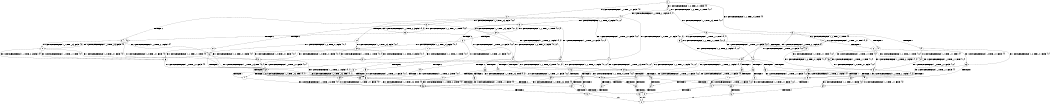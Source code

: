 digraph BCG {
size = "7, 10.5";
center = TRUE;
node [shape = circle];
0 [peripheries = 2];
0 -> 1 [label = "EX !1 !ATOMIC_EXCH_BRANCH (1, +0, TRUE, +0, 1, TRUE) !{0}"];
0 -> 2 [label = "EX !2 !ATOMIC_EXCH_BRANCH (1, +1, TRUE, +1, 1, FALSE) !{0}"];
0 -> 3 [label = "EX !0 !ATOMIC_EXCH_BRANCH (1, +1, TRUE, +0, 3, TRUE) !{0}"];
1 -> 4 [label = "EX !2 !ATOMIC_EXCH_BRANCH (1, +1, TRUE, +1, 1, FALSE) !{0, 1}"];
1 -> 5 [label = "EX !0 !ATOMIC_EXCH_BRANCH (1, +1, TRUE, +0, 3, TRUE) !{0, 1}"];
1 -> 1 [label = "EX !1 !ATOMIC_EXCH_BRANCH (1, +0, TRUE, +0, 1, TRUE) !{0, 1}"];
2 -> 6 [label = "TERMINATE !2"];
2 -> 7 [label = "EX !1 !ATOMIC_EXCH_BRANCH (1, +0, TRUE, +0, 1, FALSE) !{0, 2}"];
2 -> 8 [label = "EX !0 !ATOMIC_EXCH_BRANCH (1, +1, TRUE, +0, 3, FALSE) !{0, 2}"];
3 -> 9 [label = "TERMINATE !0"];
3 -> 10 [label = "EX !1 !ATOMIC_EXCH_BRANCH (1, +0, TRUE, +0, 1, FALSE) !{0}"];
3 -> 11 [label = "EX !2 !ATOMIC_EXCH_BRANCH (1, +1, TRUE, +1, 1, TRUE) !{0}"];
4 -> 12 [label = "TERMINATE !2"];
4 -> 13 [label = "EX !0 !ATOMIC_EXCH_BRANCH (1, +1, TRUE, +0, 3, FALSE) !{0, 1, 2}"];
4 -> 7 [label = "EX !1 !ATOMIC_EXCH_BRANCH (1, +0, TRUE, +0, 1, FALSE) !{0, 1, 2}"];
5 -> 14 [label = "TERMINATE !0"];
5 -> 15 [label = "EX !2 !ATOMIC_EXCH_BRANCH (1, +1, TRUE, +1, 1, TRUE) !{0, 1}"];
5 -> 10 [label = "EX !1 !ATOMIC_EXCH_BRANCH (1, +0, TRUE, +0, 1, FALSE) !{0, 1}"];
6 -> 16 [label = "EX !1 !ATOMIC_EXCH_BRANCH (1, +0, TRUE, +0, 1, FALSE) !{0}"];
6 -> 17 [label = "EX !0 !ATOMIC_EXCH_BRANCH (1, +1, TRUE, +0, 3, FALSE) !{0}"];
7 -> 18 [label = "TERMINATE !1"];
7 -> 19 [label = "TERMINATE !2"];
7 -> 20 [label = "EX !0 !ATOMIC_EXCH_BRANCH (1, +1, TRUE, +0, 3, TRUE) !{0, 1, 2}"];
8 -> 21 [label = "TERMINATE !2"];
8 -> 22 [label = "EX !1 !ATOMIC_EXCH_BRANCH (1, +0, TRUE, +0, 1, FALSE) !{0, 2}"];
8 -> 23 [label = "EX !0 !ATOMIC_EXCH_BRANCH (1, +1, TRUE, +1, 1, TRUE) !{0, 2}"];
9 -> 24 [label = "EX !2 !ATOMIC_EXCH_BRANCH (1, +1, TRUE, +1, 1, TRUE) !{1}"];
9 -> 25 [label = "EX !1 !ATOMIC_EXCH_BRANCH (1, +0, TRUE, +0, 1, FALSE) !{1}"];
10 -> 26 [label = "TERMINATE !1"];
10 -> 27 [label = "TERMINATE !0"];
10 -> 20 [label = "EX !2 !ATOMIC_EXCH_BRANCH (1, +1, TRUE, +1, 1, FALSE) !{0, 1}"];
11 -> 28 [label = "TERMINATE !0"];
11 -> 29 [label = "EX !1 !ATOMIC_EXCH_BRANCH (1, +0, TRUE, +0, 1, FALSE) !{0, 2}"];
11 -> 11 [label = "EX !2 !ATOMIC_EXCH_BRANCH (1, +1, TRUE, +1, 1, TRUE) !{0, 2}"];
12 -> 30 [label = "EX !0 !ATOMIC_EXCH_BRANCH (1, +1, TRUE, +0, 3, FALSE) !{0, 1}"];
12 -> 16 [label = "EX !1 !ATOMIC_EXCH_BRANCH (1, +0, TRUE, +0, 1, FALSE) !{0, 1}"];
13 -> 31 [label = "TERMINATE !2"];
13 -> 22 [label = "EX !1 !ATOMIC_EXCH_BRANCH (1, +0, TRUE, +0, 1, FALSE) !{0, 1, 2}"];
13 -> 32 [label = "EX !0 !ATOMIC_EXCH_BRANCH (1, +1, TRUE, +1, 1, TRUE) !{0, 1, 2}"];
14 -> 33 [label = "EX !2 !ATOMIC_EXCH_BRANCH (1, +1, TRUE, +1, 1, TRUE) !{1}"];
14 -> 25 [label = "EX !1 !ATOMIC_EXCH_BRANCH (1, +0, TRUE, +0, 1, FALSE) !{1}"];
15 -> 34 [label = "TERMINATE !0"];
15 -> 15 [label = "EX !2 !ATOMIC_EXCH_BRANCH (1, +1, TRUE, +1, 1, TRUE) !{0, 1, 2}"];
15 -> 29 [label = "EX !1 !ATOMIC_EXCH_BRANCH (1, +0, TRUE, +0, 1, FALSE) !{0, 1, 2}"];
16 -> 35 [label = "TERMINATE !1"];
16 -> 36 [label = "EX !0 !ATOMIC_EXCH_BRANCH (1, +1, TRUE, +0, 3, TRUE) !{0, 1}"];
17 -> 37 [label = "EX !1 !ATOMIC_EXCH_BRANCH (1, +0, TRUE, +0, 1, FALSE) !{0}"];
17 -> 38 [label = "EX !0 !ATOMIC_EXCH_BRANCH (1, +1, TRUE, +1, 1, TRUE) !{0}"];
18 -> 39 [label = "TERMINATE !2"];
18 -> 40 [label = "EX !0 !ATOMIC_EXCH_BRANCH (1, +1, TRUE, +0, 3, TRUE) !{0, 2}"];
19 -> 35 [label = "TERMINATE !1"];
19 -> 36 [label = "EX !0 !ATOMIC_EXCH_BRANCH (1, +1, TRUE, +0, 3, TRUE) !{0, 1}"];
20 -> 41 [label = "TERMINATE !1"];
20 -> 42 [label = "TERMINATE !2"];
20 -> 43 [label = "TERMINATE !0"];
21 -> 37 [label = "EX !1 !ATOMIC_EXCH_BRANCH (1, +0, TRUE, +0, 1, FALSE) !{0}"];
21 -> 38 [label = "EX !0 !ATOMIC_EXCH_BRANCH (1, +1, TRUE, +1, 1, TRUE) !{0}"];
22 -> 44 [label = "TERMINATE !1"];
22 -> 45 [label = "TERMINATE !2"];
22 -> 20 [label = "EX !0 !ATOMIC_EXCH_BRANCH (1, +1, TRUE, +1, 1, FALSE) !{0, 1, 2}"];
23 -> 46 [label = "TERMINATE !2"];
23 -> 47 [label = "EX !1 !ATOMIC_EXCH_BRANCH (1, +0, TRUE, +0, 1, FALSE) !{0, 2}"];
23 -> 8 [label = "EX !0 !ATOMIC_EXCH_BRANCH (1, +1, TRUE, +0, 3, FALSE) !{0, 2}"];
24 -> 48 [label = "EX !1 !ATOMIC_EXCH_BRANCH (1, +0, TRUE, +0, 1, FALSE) !{1, 2}"];
24 -> 24 [label = "EX !2 !ATOMIC_EXCH_BRANCH (1, +1, TRUE, +1, 1, TRUE) !{1, 2}"];
25 -> 49 [label = "TERMINATE !1"];
25 -> 50 [label = "EX !2 !ATOMIC_EXCH_BRANCH (1, +1, TRUE, +1, 1, FALSE) !{1}"];
26 -> 51 [label = "TERMINATE !0"];
26 -> 40 [label = "EX !2 !ATOMIC_EXCH_BRANCH (1, +1, TRUE, +1, 1, FALSE) !{0}"];
27 -> 49 [label = "TERMINATE !1"];
27 -> 50 [label = "EX !2 !ATOMIC_EXCH_BRANCH (1, +1, TRUE, +1, 1, FALSE) !{1}"];
28 -> 48 [label = "EX !1 !ATOMIC_EXCH_BRANCH (1, +0, TRUE, +0, 1, FALSE) !{1, 2}"];
28 -> 24 [label = "EX !2 !ATOMIC_EXCH_BRANCH (1, +1, TRUE, +1, 1, TRUE) !{1, 2}"];
29 -> 52 [label = "TERMINATE !1"];
29 -> 53 [label = "TERMINATE !0"];
29 -> 20 [label = "EX !2 !ATOMIC_EXCH_BRANCH (1, +1, TRUE, +1, 1, FALSE) !{0, 1, 2}"];
30 -> 37 [label = "EX !1 !ATOMIC_EXCH_BRANCH (1, +0, TRUE, +0, 1, FALSE) !{0, 1}"];
30 -> 54 [label = "EX !0 !ATOMIC_EXCH_BRANCH (1, +1, TRUE, +1, 1, TRUE) !{0, 1}"];
31 -> 37 [label = "EX !1 !ATOMIC_EXCH_BRANCH (1, +0, TRUE, +0, 1, FALSE) !{0, 1}"];
31 -> 54 [label = "EX !0 !ATOMIC_EXCH_BRANCH (1, +1, TRUE, +1, 1, TRUE) !{0, 1}"];
32 -> 55 [label = "TERMINATE !2"];
32 -> 47 [label = "EX !1 !ATOMIC_EXCH_BRANCH (1, +0, TRUE, +0, 1, FALSE) !{0, 1, 2}"];
32 -> 13 [label = "EX !0 !ATOMIC_EXCH_BRANCH (1, +1, TRUE, +0, 3, FALSE) !{0, 1, 2}"];
33 -> 33 [label = "EX !2 !ATOMIC_EXCH_BRANCH (1, +1, TRUE, +1, 1, TRUE) !{1, 2}"];
33 -> 48 [label = "EX !1 !ATOMIC_EXCH_BRANCH (1, +0, TRUE, +0, 1, FALSE) !{1, 2}"];
34 -> 33 [label = "EX !2 !ATOMIC_EXCH_BRANCH (1, +1, TRUE, +1, 1, TRUE) !{1, 2}"];
34 -> 48 [label = "EX !1 !ATOMIC_EXCH_BRANCH (1, +0, TRUE, +0, 1, FALSE) !{1, 2}"];
35 -> 56 [label = "EX !0 !ATOMIC_EXCH_BRANCH (1, +1, TRUE, +0, 3, TRUE) !{0}"];
36 -> 57 [label = "TERMINATE !1"];
36 -> 58 [label = "TERMINATE !0"];
37 -> 59 [label = "TERMINATE !1"];
37 -> 36 [label = "EX !0 !ATOMIC_EXCH_BRANCH (1, +1, TRUE, +1, 1, FALSE) !{0, 1}"];
38 -> 60 [label = "EX !1 !ATOMIC_EXCH_BRANCH (1, +0, TRUE, +0, 1, FALSE) !{0}"];
38 -> 17 [label = "EX !0 !ATOMIC_EXCH_BRANCH (1, +1, TRUE, +0, 3, FALSE) !{0}"];
39 -> 56 [label = "EX !0 !ATOMIC_EXCH_BRANCH (1, +1, TRUE, +0, 3, TRUE) !{0}"];
40 -> 61 [label = "TERMINATE !2"];
40 -> 62 [label = "TERMINATE !0"];
41 -> 61 [label = "TERMINATE !2"];
41 -> 62 [label = "TERMINATE !0"];
42 -> 57 [label = "TERMINATE !1"];
42 -> 58 [label = "TERMINATE !0"];
43 -> 63 [label = "TERMINATE !1"];
43 -> 64 [label = "TERMINATE !2"];
44 -> 65 [label = "TERMINATE !2"];
44 -> 40 [label = "EX !0 !ATOMIC_EXCH_BRANCH (1, +1, TRUE, +1, 1, FALSE) !{0, 2}"];
45 -> 59 [label = "TERMINATE !1"];
45 -> 36 [label = "EX !0 !ATOMIC_EXCH_BRANCH (1, +1, TRUE, +1, 1, FALSE) !{0, 1}"];
46 -> 60 [label = "EX !1 !ATOMIC_EXCH_BRANCH (1, +0, TRUE, +0, 1, FALSE) !{0}"];
46 -> 17 [label = "EX !0 !ATOMIC_EXCH_BRANCH (1, +1, TRUE, +0, 3, FALSE) !{0}"];
47 -> 66 [label = "TERMINATE !1"];
47 -> 67 [label = "TERMINATE !2"];
47 -> 20 [label = "EX !0 !ATOMIC_EXCH_BRANCH (1, +1, TRUE, +0, 3, TRUE) !{0, 1, 2}"];
48 -> 68 [label = "TERMINATE !1"];
48 -> 50 [label = "EX !2 !ATOMIC_EXCH_BRANCH (1, +1, TRUE, +1, 1, FALSE) !{1, 2}"];
49 -> 69 [label = "EX !2 !ATOMIC_EXCH_BRANCH (1, +1, TRUE, +1, 1, FALSE) !{2}"];
50 -> 63 [label = "TERMINATE !1"];
50 -> 64 [label = "TERMINATE !2"];
51 -> 70 [label = "EX !2 !ATOMIC_EXCH_BRANCH (1, +1, TRUE, +1, 1, FALSE) !{1, 2}"];
52 -> 71 [label = "TERMINATE !0"];
52 -> 40 [label = "EX !2 !ATOMIC_EXCH_BRANCH (1, +1, TRUE, +1, 1, FALSE) !{0, 2}"];
53 -> 68 [label = "TERMINATE !1"];
53 -> 50 [label = "EX !2 !ATOMIC_EXCH_BRANCH (1, +1, TRUE, +1, 1, FALSE) !{1, 2}"];
54 -> 60 [label = "EX !1 !ATOMIC_EXCH_BRANCH (1, +0, TRUE, +0, 1, FALSE) !{0, 1}"];
54 -> 30 [label = "EX !0 !ATOMIC_EXCH_BRANCH (1, +1, TRUE, +0, 3, FALSE) !{0, 1}"];
55 -> 60 [label = "EX !1 !ATOMIC_EXCH_BRANCH (1, +0, TRUE, +0, 1, FALSE) !{0, 1}"];
55 -> 30 [label = "EX !0 !ATOMIC_EXCH_BRANCH (1, +1, TRUE, +0, 3, FALSE) !{0, 1}"];
56 -> 72 [label = "TERMINATE !0"];
57 -> 72 [label = "TERMINATE !0"];
58 -> 73 [label = "TERMINATE !1"];
59 -> 56 [label = "EX !0 !ATOMIC_EXCH_BRANCH (1, +1, TRUE, +1, 1, FALSE) !{0}"];
60 -> 74 [label = "TERMINATE !1"];
60 -> 36 [label = "EX !0 !ATOMIC_EXCH_BRANCH (1, +1, TRUE, +0, 3, TRUE) !{0, 1}"];
61 -> 72 [label = "TERMINATE !0"];
62 -> 75 [label = "TERMINATE !2"];
63 -> 76 [label = "TERMINATE !2"];
64 -> 73 [label = "TERMINATE !1"];
65 -> 56 [label = "EX !0 !ATOMIC_EXCH_BRANCH (1, +1, TRUE, +1, 1, FALSE) !{0}"];
66 -> 77 [label = "TERMINATE !2"];
66 -> 40 [label = "EX !0 !ATOMIC_EXCH_BRANCH (1, +1, TRUE, +0, 3, TRUE) !{0, 2}"];
67 -> 74 [label = "TERMINATE !1"];
67 -> 36 [label = "EX !0 !ATOMIC_EXCH_BRANCH (1, +1, TRUE, +0, 3, TRUE) !{0, 1}"];
68 -> 69 [label = "EX !2 !ATOMIC_EXCH_BRANCH (1, +1, TRUE, +1, 1, FALSE) !{2}"];
69 -> 76 [label = "TERMINATE !2"];
70 -> 75 [label = "TERMINATE !2"];
71 -> 70 [label = "EX !2 !ATOMIC_EXCH_BRANCH (1, +1, TRUE, +1, 1, FALSE) !{1, 2}"];
72 -> 78 [label = "exit"];
73 -> 78 [label = "exit"];
74 -> 56 [label = "EX !0 !ATOMIC_EXCH_BRANCH (1, +1, TRUE, +0, 3, TRUE) !{0}"];
75 -> 78 [label = "exit"];
76 -> 78 [label = "exit"];
77 -> 56 [label = "EX !0 !ATOMIC_EXCH_BRANCH (1, +1, TRUE, +0, 3, TRUE) !{0}"];
}
